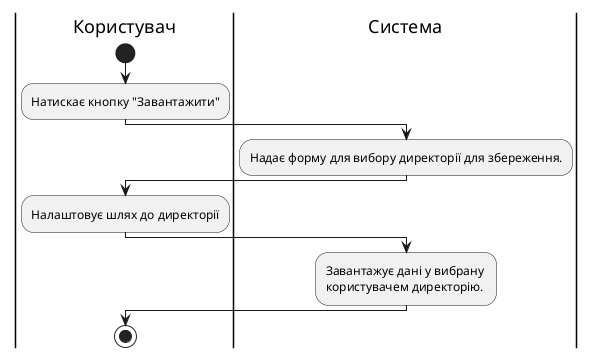 @startuml
    |Користувач|
    start
    :Натискає кнопку "Завантажити";
    |Система|
    :Надає форму для вибору директорії для збереження.;
    |Користувач|
    :Налаштовує шлях до директорії;
    |Система|
    :Завантажує дані у вибрану \nкористувачем директорію.;
        |Користувач|
    stop;
@enduml

